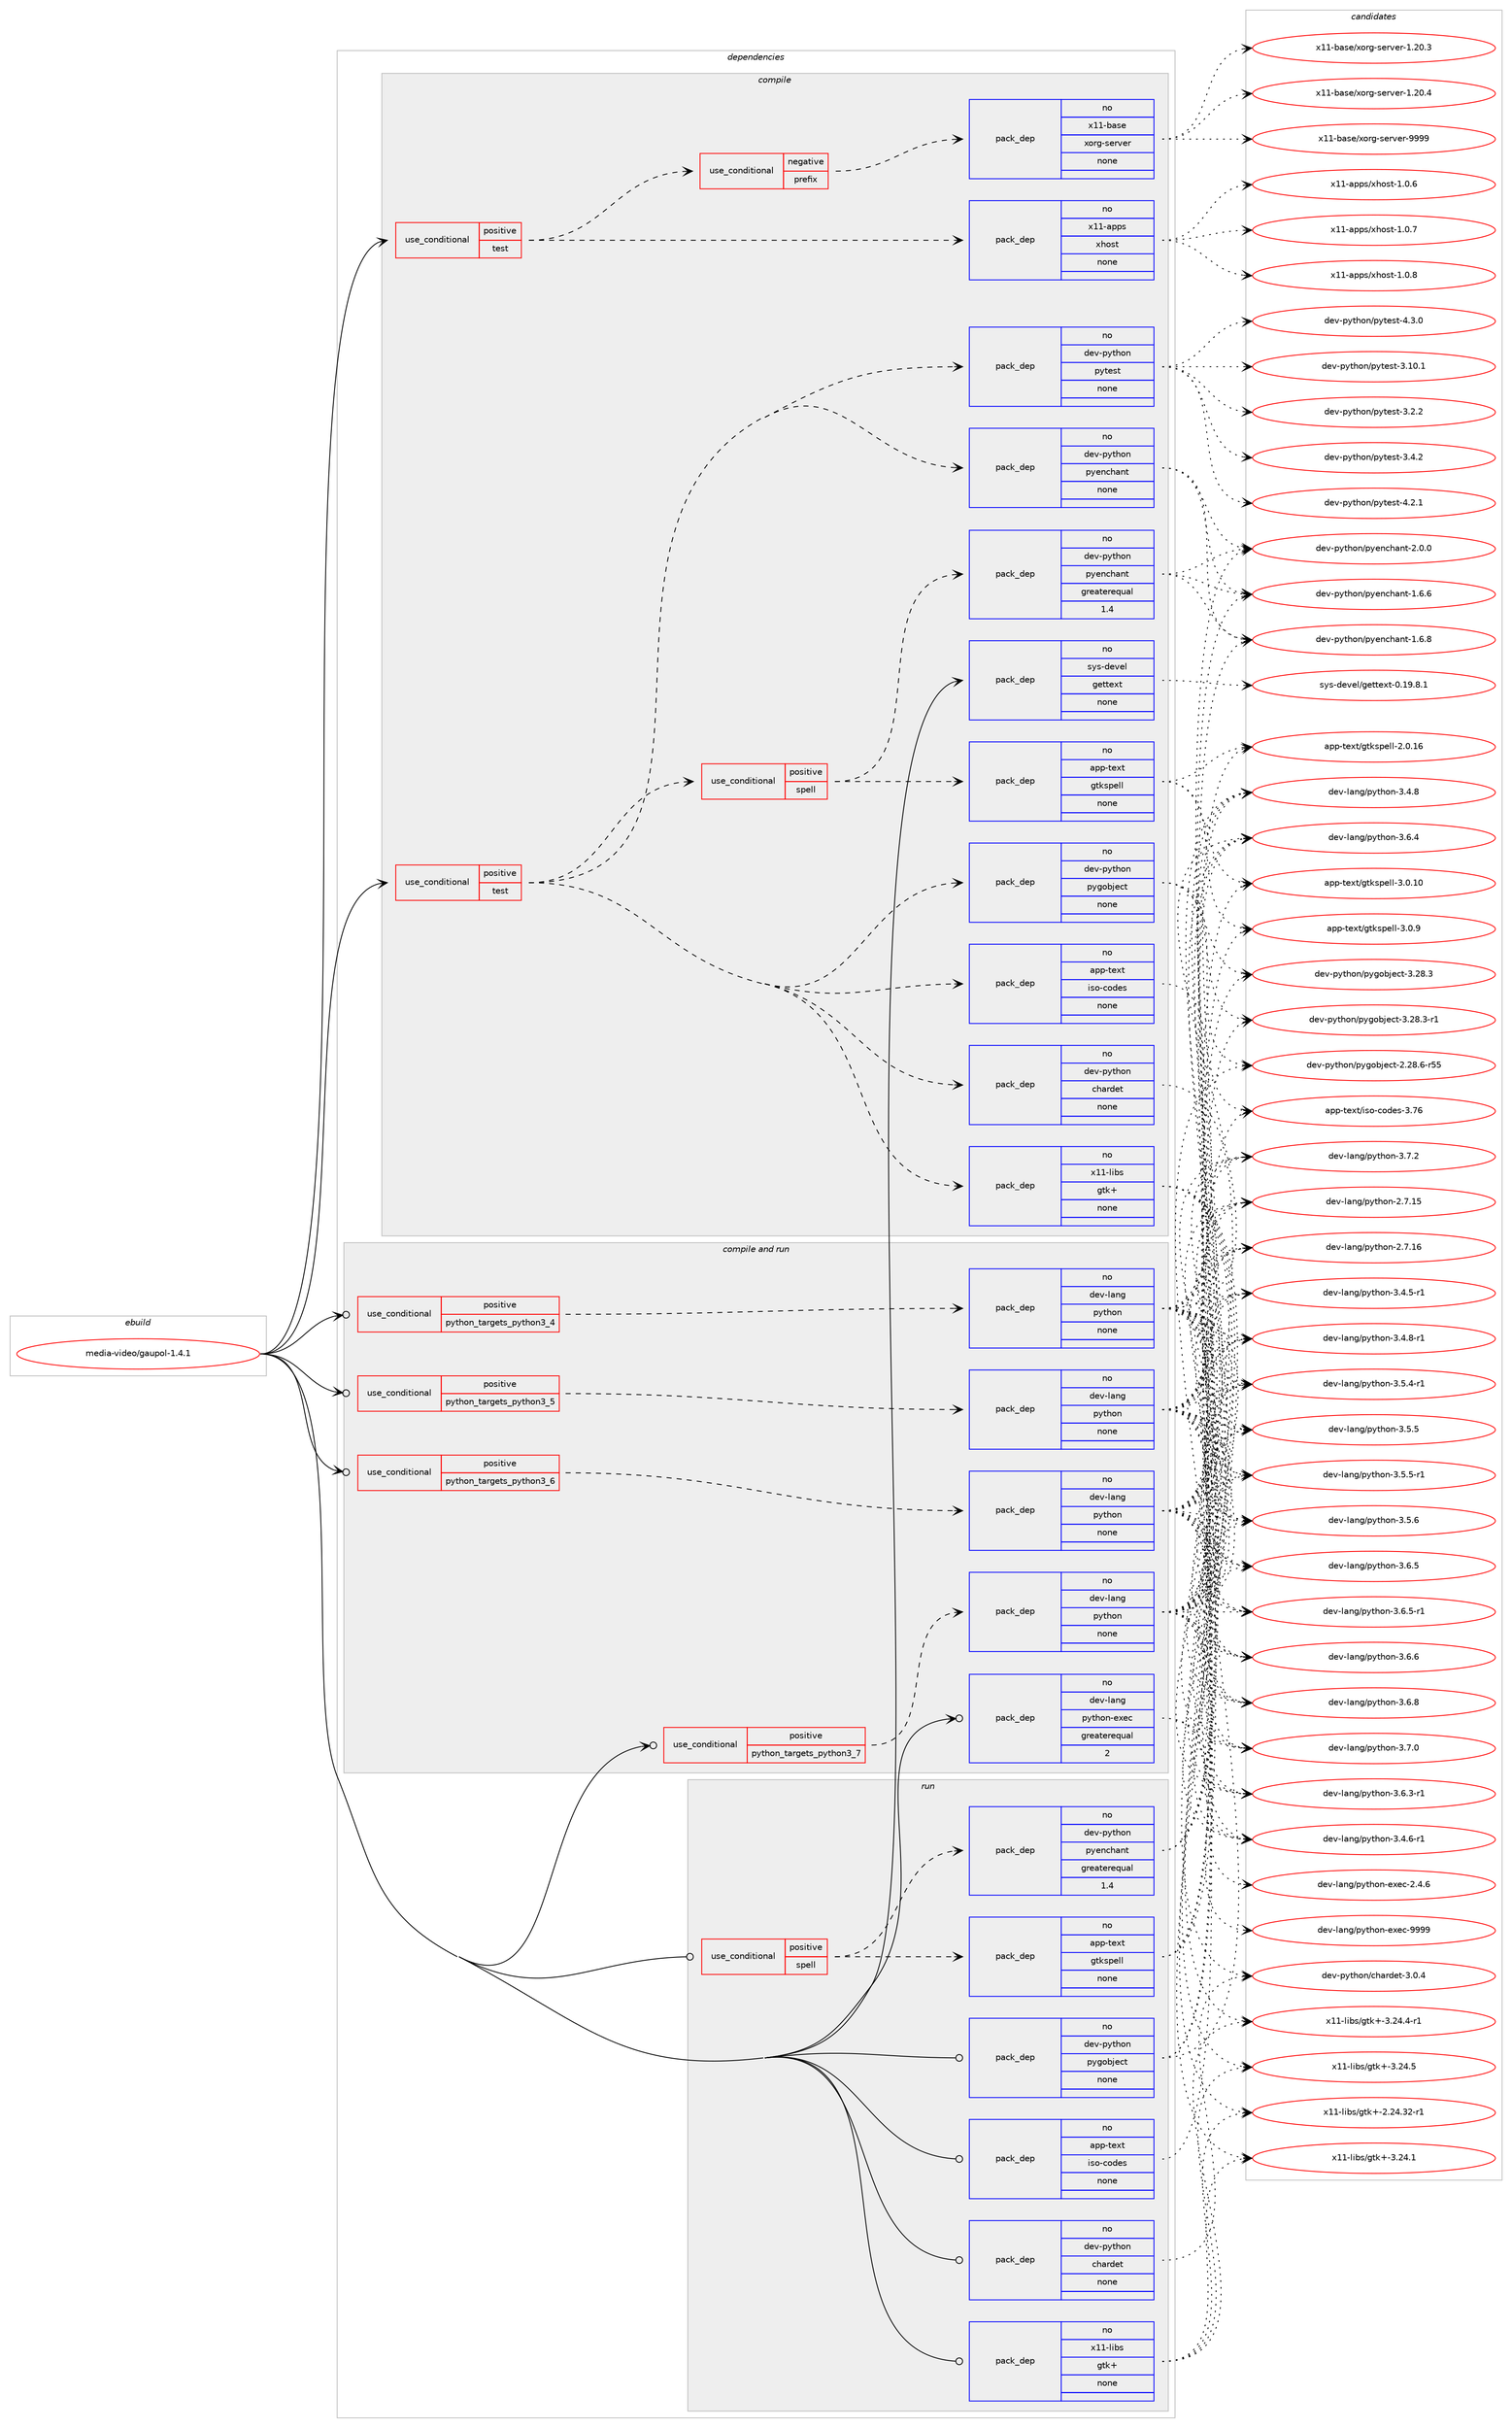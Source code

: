 digraph prolog {

# *************
# Graph options
# *************

newrank=true;
concentrate=true;
compound=true;
graph [rankdir=LR,fontname=Helvetica,fontsize=10,ranksep=1.5];#, ranksep=2.5, nodesep=0.2];
edge  [arrowhead=vee];
node  [fontname=Helvetica,fontsize=10];

# **********
# The ebuild
# **********

subgraph cluster_leftcol {
color=gray;
rank=same;
label=<<i>ebuild</i>>;
id [label="media-video/gaupol-1.4.1", color=red, width=4, href="../media-video/gaupol-1.4.1.svg"];
}

# ****************
# The dependencies
# ****************

subgraph cluster_midcol {
color=gray;
label=<<i>dependencies</i>>;
subgraph cluster_compile {
fillcolor="#eeeeee";
style=filled;
label=<<i>compile</i>>;
subgraph cond440114 {
dependency1637039 [label=<<TABLE BORDER="0" CELLBORDER="1" CELLSPACING="0" CELLPADDING="4"><TR><TD ROWSPAN="3" CELLPADDING="10">use_conditional</TD></TR><TR><TD>positive</TD></TR><TR><TD>test</TD></TR></TABLE>>, shape=none, color=red];
subgraph cond440115 {
dependency1637040 [label=<<TABLE BORDER="0" CELLBORDER="1" CELLSPACING="0" CELLPADDING="4"><TR><TD ROWSPAN="3" CELLPADDING="10">use_conditional</TD></TR><TR><TD>negative</TD></TR><TR><TD>prefix</TD></TR></TABLE>>, shape=none, color=red];
subgraph pack1170500 {
dependency1637041 [label=<<TABLE BORDER="0" CELLBORDER="1" CELLSPACING="0" CELLPADDING="4" WIDTH="220"><TR><TD ROWSPAN="6" CELLPADDING="30">pack_dep</TD></TR><TR><TD WIDTH="110">no</TD></TR><TR><TD>x11-base</TD></TR><TR><TD>xorg-server</TD></TR><TR><TD>none</TD></TR><TR><TD></TD></TR></TABLE>>, shape=none, color=blue];
}
dependency1637040:e -> dependency1637041:w [weight=20,style="dashed",arrowhead="vee"];
}
dependency1637039:e -> dependency1637040:w [weight=20,style="dashed",arrowhead="vee"];
subgraph pack1170501 {
dependency1637042 [label=<<TABLE BORDER="0" CELLBORDER="1" CELLSPACING="0" CELLPADDING="4" WIDTH="220"><TR><TD ROWSPAN="6" CELLPADDING="30">pack_dep</TD></TR><TR><TD WIDTH="110">no</TD></TR><TR><TD>x11-apps</TD></TR><TR><TD>xhost</TD></TR><TR><TD>none</TD></TR><TR><TD></TD></TR></TABLE>>, shape=none, color=blue];
}
dependency1637039:e -> dependency1637042:w [weight=20,style="dashed",arrowhead="vee"];
}
id:e -> dependency1637039:w [weight=20,style="solid",arrowhead="vee"];
subgraph cond440116 {
dependency1637043 [label=<<TABLE BORDER="0" CELLBORDER="1" CELLSPACING="0" CELLPADDING="4"><TR><TD ROWSPAN="3" CELLPADDING="10">use_conditional</TD></TR><TR><TD>positive</TD></TR><TR><TD>test</TD></TR></TABLE>>, shape=none, color=red];
subgraph pack1170502 {
dependency1637044 [label=<<TABLE BORDER="0" CELLBORDER="1" CELLSPACING="0" CELLPADDING="4" WIDTH="220"><TR><TD ROWSPAN="6" CELLPADDING="30">pack_dep</TD></TR><TR><TD WIDTH="110">no</TD></TR><TR><TD>app-text</TD></TR><TR><TD>iso-codes</TD></TR><TR><TD>none</TD></TR><TR><TD></TD></TR></TABLE>>, shape=none, color=blue];
}
dependency1637043:e -> dependency1637044:w [weight=20,style="dashed",arrowhead="vee"];
subgraph pack1170503 {
dependency1637045 [label=<<TABLE BORDER="0" CELLBORDER="1" CELLSPACING="0" CELLPADDING="4" WIDTH="220"><TR><TD ROWSPAN="6" CELLPADDING="30">pack_dep</TD></TR><TR><TD WIDTH="110">no</TD></TR><TR><TD>dev-python</TD></TR><TR><TD>chardet</TD></TR><TR><TD>none</TD></TR><TR><TD></TD></TR></TABLE>>, shape=none, color=blue];
}
dependency1637043:e -> dependency1637045:w [weight=20,style="dashed",arrowhead="vee"];
subgraph pack1170504 {
dependency1637046 [label=<<TABLE BORDER="0" CELLBORDER="1" CELLSPACING="0" CELLPADDING="4" WIDTH="220"><TR><TD ROWSPAN="6" CELLPADDING="30">pack_dep</TD></TR><TR><TD WIDTH="110">no</TD></TR><TR><TD>dev-python</TD></TR><TR><TD>pygobject</TD></TR><TR><TD>none</TD></TR><TR><TD></TD></TR></TABLE>>, shape=none, color=blue];
}
dependency1637043:e -> dependency1637046:w [weight=20,style="dashed",arrowhead="vee"];
subgraph pack1170505 {
dependency1637047 [label=<<TABLE BORDER="0" CELLBORDER="1" CELLSPACING="0" CELLPADDING="4" WIDTH="220"><TR><TD ROWSPAN="6" CELLPADDING="30">pack_dep</TD></TR><TR><TD WIDTH="110">no</TD></TR><TR><TD>x11-libs</TD></TR><TR><TD>gtk+</TD></TR><TR><TD>none</TD></TR><TR><TD></TD></TR></TABLE>>, shape=none, color=blue];
}
dependency1637043:e -> dependency1637047:w [weight=20,style="dashed",arrowhead="vee"];
subgraph cond440117 {
dependency1637048 [label=<<TABLE BORDER="0" CELLBORDER="1" CELLSPACING="0" CELLPADDING="4"><TR><TD ROWSPAN="3" CELLPADDING="10">use_conditional</TD></TR><TR><TD>positive</TD></TR><TR><TD>spell</TD></TR></TABLE>>, shape=none, color=red];
subgraph pack1170506 {
dependency1637049 [label=<<TABLE BORDER="0" CELLBORDER="1" CELLSPACING="0" CELLPADDING="4" WIDTH="220"><TR><TD ROWSPAN="6" CELLPADDING="30">pack_dep</TD></TR><TR><TD WIDTH="110">no</TD></TR><TR><TD>app-text</TD></TR><TR><TD>gtkspell</TD></TR><TR><TD>none</TD></TR><TR><TD></TD></TR></TABLE>>, shape=none, color=blue];
}
dependency1637048:e -> dependency1637049:w [weight=20,style="dashed",arrowhead="vee"];
subgraph pack1170507 {
dependency1637050 [label=<<TABLE BORDER="0" CELLBORDER="1" CELLSPACING="0" CELLPADDING="4" WIDTH="220"><TR><TD ROWSPAN="6" CELLPADDING="30">pack_dep</TD></TR><TR><TD WIDTH="110">no</TD></TR><TR><TD>dev-python</TD></TR><TR><TD>pyenchant</TD></TR><TR><TD>greaterequal</TD></TR><TR><TD>1.4</TD></TR></TABLE>>, shape=none, color=blue];
}
dependency1637048:e -> dependency1637050:w [weight=20,style="dashed",arrowhead="vee"];
}
dependency1637043:e -> dependency1637048:w [weight=20,style="dashed",arrowhead="vee"];
subgraph pack1170508 {
dependency1637051 [label=<<TABLE BORDER="0" CELLBORDER="1" CELLSPACING="0" CELLPADDING="4" WIDTH="220"><TR><TD ROWSPAN="6" CELLPADDING="30">pack_dep</TD></TR><TR><TD WIDTH="110">no</TD></TR><TR><TD>dev-python</TD></TR><TR><TD>pyenchant</TD></TR><TR><TD>none</TD></TR><TR><TD></TD></TR></TABLE>>, shape=none, color=blue];
}
dependency1637043:e -> dependency1637051:w [weight=20,style="dashed",arrowhead="vee"];
subgraph pack1170509 {
dependency1637052 [label=<<TABLE BORDER="0" CELLBORDER="1" CELLSPACING="0" CELLPADDING="4" WIDTH="220"><TR><TD ROWSPAN="6" CELLPADDING="30">pack_dep</TD></TR><TR><TD WIDTH="110">no</TD></TR><TR><TD>dev-python</TD></TR><TR><TD>pytest</TD></TR><TR><TD>none</TD></TR><TR><TD></TD></TR></TABLE>>, shape=none, color=blue];
}
dependency1637043:e -> dependency1637052:w [weight=20,style="dashed",arrowhead="vee"];
}
id:e -> dependency1637043:w [weight=20,style="solid",arrowhead="vee"];
subgraph pack1170510 {
dependency1637053 [label=<<TABLE BORDER="0" CELLBORDER="1" CELLSPACING="0" CELLPADDING="4" WIDTH="220"><TR><TD ROWSPAN="6" CELLPADDING="30">pack_dep</TD></TR><TR><TD WIDTH="110">no</TD></TR><TR><TD>sys-devel</TD></TR><TR><TD>gettext</TD></TR><TR><TD>none</TD></TR><TR><TD></TD></TR></TABLE>>, shape=none, color=blue];
}
id:e -> dependency1637053:w [weight=20,style="solid",arrowhead="vee"];
}
subgraph cluster_compileandrun {
fillcolor="#eeeeee";
style=filled;
label=<<i>compile and run</i>>;
subgraph cond440118 {
dependency1637054 [label=<<TABLE BORDER="0" CELLBORDER="1" CELLSPACING="0" CELLPADDING="4"><TR><TD ROWSPAN="3" CELLPADDING="10">use_conditional</TD></TR><TR><TD>positive</TD></TR><TR><TD>python_targets_python3_4</TD></TR></TABLE>>, shape=none, color=red];
subgraph pack1170511 {
dependency1637055 [label=<<TABLE BORDER="0" CELLBORDER="1" CELLSPACING="0" CELLPADDING="4" WIDTH="220"><TR><TD ROWSPAN="6" CELLPADDING="30">pack_dep</TD></TR><TR><TD WIDTH="110">no</TD></TR><TR><TD>dev-lang</TD></TR><TR><TD>python</TD></TR><TR><TD>none</TD></TR><TR><TD></TD></TR></TABLE>>, shape=none, color=blue];
}
dependency1637054:e -> dependency1637055:w [weight=20,style="dashed",arrowhead="vee"];
}
id:e -> dependency1637054:w [weight=20,style="solid",arrowhead="odotvee"];
subgraph cond440119 {
dependency1637056 [label=<<TABLE BORDER="0" CELLBORDER="1" CELLSPACING="0" CELLPADDING="4"><TR><TD ROWSPAN="3" CELLPADDING="10">use_conditional</TD></TR><TR><TD>positive</TD></TR><TR><TD>python_targets_python3_5</TD></TR></TABLE>>, shape=none, color=red];
subgraph pack1170512 {
dependency1637057 [label=<<TABLE BORDER="0" CELLBORDER="1" CELLSPACING="0" CELLPADDING="4" WIDTH="220"><TR><TD ROWSPAN="6" CELLPADDING="30">pack_dep</TD></TR><TR><TD WIDTH="110">no</TD></TR><TR><TD>dev-lang</TD></TR><TR><TD>python</TD></TR><TR><TD>none</TD></TR><TR><TD></TD></TR></TABLE>>, shape=none, color=blue];
}
dependency1637056:e -> dependency1637057:w [weight=20,style="dashed",arrowhead="vee"];
}
id:e -> dependency1637056:w [weight=20,style="solid",arrowhead="odotvee"];
subgraph cond440120 {
dependency1637058 [label=<<TABLE BORDER="0" CELLBORDER="1" CELLSPACING="0" CELLPADDING="4"><TR><TD ROWSPAN="3" CELLPADDING="10">use_conditional</TD></TR><TR><TD>positive</TD></TR><TR><TD>python_targets_python3_6</TD></TR></TABLE>>, shape=none, color=red];
subgraph pack1170513 {
dependency1637059 [label=<<TABLE BORDER="0" CELLBORDER="1" CELLSPACING="0" CELLPADDING="4" WIDTH="220"><TR><TD ROWSPAN="6" CELLPADDING="30">pack_dep</TD></TR><TR><TD WIDTH="110">no</TD></TR><TR><TD>dev-lang</TD></TR><TR><TD>python</TD></TR><TR><TD>none</TD></TR><TR><TD></TD></TR></TABLE>>, shape=none, color=blue];
}
dependency1637058:e -> dependency1637059:w [weight=20,style="dashed",arrowhead="vee"];
}
id:e -> dependency1637058:w [weight=20,style="solid",arrowhead="odotvee"];
subgraph cond440121 {
dependency1637060 [label=<<TABLE BORDER="0" CELLBORDER="1" CELLSPACING="0" CELLPADDING="4"><TR><TD ROWSPAN="3" CELLPADDING="10">use_conditional</TD></TR><TR><TD>positive</TD></TR><TR><TD>python_targets_python3_7</TD></TR></TABLE>>, shape=none, color=red];
subgraph pack1170514 {
dependency1637061 [label=<<TABLE BORDER="0" CELLBORDER="1" CELLSPACING="0" CELLPADDING="4" WIDTH="220"><TR><TD ROWSPAN="6" CELLPADDING="30">pack_dep</TD></TR><TR><TD WIDTH="110">no</TD></TR><TR><TD>dev-lang</TD></TR><TR><TD>python</TD></TR><TR><TD>none</TD></TR><TR><TD></TD></TR></TABLE>>, shape=none, color=blue];
}
dependency1637060:e -> dependency1637061:w [weight=20,style="dashed",arrowhead="vee"];
}
id:e -> dependency1637060:w [weight=20,style="solid",arrowhead="odotvee"];
subgraph pack1170515 {
dependency1637062 [label=<<TABLE BORDER="0" CELLBORDER="1" CELLSPACING="0" CELLPADDING="4" WIDTH="220"><TR><TD ROWSPAN="6" CELLPADDING="30">pack_dep</TD></TR><TR><TD WIDTH="110">no</TD></TR><TR><TD>dev-lang</TD></TR><TR><TD>python-exec</TD></TR><TR><TD>greaterequal</TD></TR><TR><TD>2</TD></TR></TABLE>>, shape=none, color=blue];
}
id:e -> dependency1637062:w [weight=20,style="solid",arrowhead="odotvee"];
}
subgraph cluster_run {
fillcolor="#eeeeee";
style=filled;
label=<<i>run</i>>;
subgraph cond440122 {
dependency1637063 [label=<<TABLE BORDER="0" CELLBORDER="1" CELLSPACING="0" CELLPADDING="4"><TR><TD ROWSPAN="3" CELLPADDING="10">use_conditional</TD></TR><TR><TD>positive</TD></TR><TR><TD>spell</TD></TR></TABLE>>, shape=none, color=red];
subgraph pack1170516 {
dependency1637064 [label=<<TABLE BORDER="0" CELLBORDER="1" CELLSPACING="0" CELLPADDING="4" WIDTH="220"><TR><TD ROWSPAN="6" CELLPADDING="30">pack_dep</TD></TR><TR><TD WIDTH="110">no</TD></TR><TR><TD>app-text</TD></TR><TR><TD>gtkspell</TD></TR><TR><TD>none</TD></TR><TR><TD></TD></TR></TABLE>>, shape=none, color=blue];
}
dependency1637063:e -> dependency1637064:w [weight=20,style="dashed",arrowhead="vee"];
subgraph pack1170517 {
dependency1637065 [label=<<TABLE BORDER="0" CELLBORDER="1" CELLSPACING="0" CELLPADDING="4" WIDTH="220"><TR><TD ROWSPAN="6" CELLPADDING="30">pack_dep</TD></TR><TR><TD WIDTH="110">no</TD></TR><TR><TD>dev-python</TD></TR><TR><TD>pyenchant</TD></TR><TR><TD>greaterequal</TD></TR><TR><TD>1.4</TD></TR></TABLE>>, shape=none, color=blue];
}
dependency1637063:e -> dependency1637065:w [weight=20,style="dashed",arrowhead="vee"];
}
id:e -> dependency1637063:w [weight=20,style="solid",arrowhead="odot"];
subgraph pack1170518 {
dependency1637066 [label=<<TABLE BORDER="0" CELLBORDER="1" CELLSPACING="0" CELLPADDING="4" WIDTH="220"><TR><TD ROWSPAN="6" CELLPADDING="30">pack_dep</TD></TR><TR><TD WIDTH="110">no</TD></TR><TR><TD>app-text</TD></TR><TR><TD>iso-codes</TD></TR><TR><TD>none</TD></TR><TR><TD></TD></TR></TABLE>>, shape=none, color=blue];
}
id:e -> dependency1637066:w [weight=20,style="solid",arrowhead="odot"];
subgraph pack1170519 {
dependency1637067 [label=<<TABLE BORDER="0" CELLBORDER="1" CELLSPACING="0" CELLPADDING="4" WIDTH="220"><TR><TD ROWSPAN="6" CELLPADDING="30">pack_dep</TD></TR><TR><TD WIDTH="110">no</TD></TR><TR><TD>dev-python</TD></TR><TR><TD>chardet</TD></TR><TR><TD>none</TD></TR><TR><TD></TD></TR></TABLE>>, shape=none, color=blue];
}
id:e -> dependency1637067:w [weight=20,style="solid",arrowhead="odot"];
subgraph pack1170520 {
dependency1637068 [label=<<TABLE BORDER="0" CELLBORDER="1" CELLSPACING="0" CELLPADDING="4" WIDTH="220"><TR><TD ROWSPAN="6" CELLPADDING="30">pack_dep</TD></TR><TR><TD WIDTH="110">no</TD></TR><TR><TD>dev-python</TD></TR><TR><TD>pygobject</TD></TR><TR><TD>none</TD></TR><TR><TD></TD></TR></TABLE>>, shape=none, color=blue];
}
id:e -> dependency1637068:w [weight=20,style="solid",arrowhead="odot"];
subgraph pack1170521 {
dependency1637069 [label=<<TABLE BORDER="0" CELLBORDER="1" CELLSPACING="0" CELLPADDING="4" WIDTH="220"><TR><TD ROWSPAN="6" CELLPADDING="30">pack_dep</TD></TR><TR><TD WIDTH="110">no</TD></TR><TR><TD>x11-libs</TD></TR><TR><TD>gtk+</TD></TR><TR><TD>none</TD></TR><TR><TD></TD></TR></TABLE>>, shape=none, color=blue];
}
id:e -> dependency1637069:w [weight=20,style="solid",arrowhead="odot"];
}
}

# **************
# The candidates
# **************

subgraph cluster_choices {
rank=same;
color=gray;
label=<<i>candidates</i>>;

subgraph choice1170500 {
color=black;
nodesep=1;
choice1204949459897115101471201111141034511510111411810111445494650484651 [label="x11-base/xorg-server-1.20.3", color=red, width=4,href="../x11-base/xorg-server-1.20.3.svg"];
choice1204949459897115101471201111141034511510111411810111445494650484652 [label="x11-base/xorg-server-1.20.4", color=red, width=4,href="../x11-base/xorg-server-1.20.4.svg"];
choice120494945989711510147120111114103451151011141181011144557575757 [label="x11-base/xorg-server-9999", color=red, width=4,href="../x11-base/xorg-server-9999.svg"];
dependency1637041:e -> choice1204949459897115101471201111141034511510111411810111445494650484651:w [style=dotted,weight="100"];
dependency1637041:e -> choice1204949459897115101471201111141034511510111411810111445494650484652:w [style=dotted,weight="100"];
dependency1637041:e -> choice120494945989711510147120111114103451151011141181011144557575757:w [style=dotted,weight="100"];
}
subgraph choice1170501 {
color=black;
nodesep=1;
choice1204949459711211211547120104111115116454946484654 [label="x11-apps/xhost-1.0.6", color=red, width=4,href="../x11-apps/xhost-1.0.6.svg"];
choice1204949459711211211547120104111115116454946484655 [label="x11-apps/xhost-1.0.7", color=red, width=4,href="../x11-apps/xhost-1.0.7.svg"];
choice1204949459711211211547120104111115116454946484656 [label="x11-apps/xhost-1.0.8", color=red, width=4,href="../x11-apps/xhost-1.0.8.svg"];
dependency1637042:e -> choice1204949459711211211547120104111115116454946484654:w [style=dotted,weight="100"];
dependency1637042:e -> choice1204949459711211211547120104111115116454946484655:w [style=dotted,weight="100"];
dependency1637042:e -> choice1204949459711211211547120104111115116454946484656:w [style=dotted,weight="100"];
}
subgraph choice1170502 {
color=black;
nodesep=1;
choice97112112451161011201164710511511145991111001011154551465554 [label="app-text/iso-codes-3.76", color=red, width=4,href="../app-text/iso-codes-3.76.svg"];
dependency1637044:e -> choice97112112451161011201164710511511145991111001011154551465554:w [style=dotted,weight="100"];
}
subgraph choice1170503 {
color=black;
nodesep=1;
choice10010111845112121116104111110479910497114100101116455146484652 [label="dev-python/chardet-3.0.4", color=red, width=4,href="../dev-python/chardet-3.0.4.svg"];
dependency1637045:e -> choice10010111845112121116104111110479910497114100101116455146484652:w [style=dotted,weight="100"];
}
subgraph choice1170504 {
color=black;
nodesep=1;
choice1001011184511212111610411111047112121103111981061019911645504650564654451145353 [label="dev-python/pygobject-2.28.6-r55", color=red, width=4,href="../dev-python/pygobject-2.28.6-r55.svg"];
choice1001011184511212111610411111047112121103111981061019911645514650564651 [label="dev-python/pygobject-3.28.3", color=red, width=4,href="../dev-python/pygobject-3.28.3.svg"];
choice10010111845112121116104111110471121211031119810610199116455146505646514511449 [label="dev-python/pygobject-3.28.3-r1", color=red, width=4,href="../dev-python/pygobject-3.28.3-r1.svg"];
dependency1637046:e -> choice1001011184511212111610411111047112121103111981061019911645504650564654451145353:w [style=dotted,weight="100"];
dependency1637046:e -> choice1001011184511212111610411111047112121103111981061019911645514650564651:w [style=dotted,weight="100"];
dependency1637046:e -> choice10010111845112121116104111110471121211031119810610199116455146505646514511449:w [style=dotted,weight="100"];
}
subgraph choice1170505 {
color=black;
nodesep=1;
choice12049494510810598115471031161074345504650524651504511449 [label="x11-libs/gtk+-2.24.32-r1", color=red, width=4,href="../x11-libs/gtk+-2.24.32-r1.svg"];
choice12049494510810598115471031161074345514650524649 [label="x11-libs/gtk+-3.24.1", color=red, width=4,href="../x11-libs/gtk+-3.24.1.svg"];
choice120494945108105981154710311610743455146505246524511449 [label="x11-libs/gtk+-3.24.4-r1", color=red, width=4,href="../x11-libs/gtk+-3.24.4-r1.svg"];
choice12049494510810598115471031161074345514650524653 [label="x11-libs/gtk+-3.24.5", color=red, width=4,href="../x11-libs/gtk+-3.24.5.svg"];
dependency1637047:e -> choice12049494510810598115471031161074345504650524651504511449:w [style=dotted,weight="100"];
dependency1637047:e -> choice12049494510810598115471031161074345514650524649:w [style=dotted,weight="100"];
dependency1637047:e -> choice120494945108105981154710311610743455146505246524511449:w [style=dotted,weight="100"];
dependency1637047:e -> choice12049494510810598115471031161074345514650524653:w [style=dotted,weight="100"];
}
subgraph choice1170506 {
color=black;
nodesep=1;
choice97112112451161011201164710311610711511210110810845504648464954 [label="app-text/gtkspell-2.0.16", color=red, width=4,href="../app-text/gtkspell-2.0.16.svg"];
choice97112112451161011201164710311610711511210110810845514648464948 [label="app-text/gtkspell-3.0.10", color=red, width=4,href="../app-text/gtkspell-3.0.10.svg"];
choice971121124511610112011647103116107115112101108108455146484657 [label="app-text/gtkspell-3.0.9", color=red, width=4,href="../app-text/gtkspell-3.0.9.svg"];
dependency1637049:e -> choice97112112451161011201164710311610711511210110810845504648464954:w [style=dotted,weight="100"];
dependency1637049:e -> choice97112112451161011201164710311610711511210110810845514648464948:w [style=dotted,weight="100"];
dependency1637049:e -> choice971121124511610112011647103116107115112101108108455146484657:w [style=dotted,weight="100"];
}
subgraph choice1170507 {
color=black;
nodesep=1;
choice10010111845112121116104111110471121211011109910497110116454946544654 [label="dev-python/pyenchant-1.6.6", color=red, width=4,href="../dev-python/pyenchant-1.6.6.svg"];
choice10010111845112121116104111110471121211011109910497110116454946544656 [label="dev-python/pyenchant-1.6.8", color=red, width=4,href="../dev-python/pyenchant-1.6.8.svg"];
choice10010111845112121116104111110471121211011109910497110116455046484648 [label="dev-python/pyenchant-2.0.0", color=red, width=4,href="../dev-python/pyenchant-2.0.0.svg"];
dependency1637050:e -> choice10010111845112121116104111110471121211011109910497110116454946544654:w [style=dotted,weight="100"];
dependency1637050:e -> choice10010111845112121116104111110471121211011109910497110116454946544656:w [style=dotted,weight="100"];
dependency1637050:e -> choice10010111845112121116104111110471121211011109910497110116455046484648:w [style=dotted,weight="100"];
}
subgraph choice1170508 {
color=black;
nodesep=1;
choice10010111845112121116104111110471121211011109910497110116454946544654 [label="dev-python/pyenchant-1.6.6", color=red, width=4,href="../dev-python/pyenchant-1.6.6.svg"];
choice10010111845112121116104111110471121211011109910497110116454946544656 [label="dev-python/pyenchant-1.6.8", color=red, width=4,href="../dev-python/pyenchant-1.6.8.svg"];
choice10010111845112121116104111110471121211011109910497110116455046484648 [label="dev-python/pyenchant-2.0.0", color=red, width=4,href="../dev-python/pyenchant-2.0.0.svg"];
dependency1637051:e -> choice10010111845112121116104111110471121211011109910497110116454946544654:w [style=dotted,weight="100"];
dependency1637051:e -> choice10010111845112121116104111110471121211011109910497110116454946544656:w [style=dotted,weight="100"];
dependency1637051:e -> choice10010111845112121116104111110471121211011109910497110116455046484648:w [style=dotted,weight="100"];
}
subgraph choice1170509 {
color=black;
nodesep=1;
choice100101118451121211161041111104711212111610111511645514649484649 [label="dev-python/pytest-3.10.1", color=red, width=4,href="../dev-python/pytest-3.10.1.svg"];
choice1001011184511212111610411111047112121116101115116455146504650 [label="dev-python/pytest-3.2.2", color=red, width=4,href="../dev-python/pytest-3.2.2.svg"];
choice1001011184511212111610411111047112121116101115116455146524650 [label="dev-python/pytest-3.4.2", color=red, width=4,href="../dev-python/pytest-3.4.2.svg"];
choice1001011184511212111610411111047112121116101115116455246504649 [label="dev-python/pytest-4.2.1", color=red, width=4,href="../dev-python/pytest-4.2.1.svg"];
choice1001011184511212111610411111047112121116101115116455246514648 [label="dev-python/pytest-4.3.0", color=red, width=4,href="../dev-python/pytest-4.3.0.svg"];
dependency1637052:e -> choice100101118451121211161041111104711212111610111511645514649484649:w [style=dotted,weight="100"];
dependency1637052:e -> choice1001011184511212111610411111047112121116101115116455146504650:w [style=dotted,weight="100"];
dependency1637052:e -> choice1001011184511212111610411111047112121116101115116455146524650:w [style=dotted,weight="100"];
dependency1637052:e -> choice1001011184511212111610411111047112121116101115116455246504649:w [style=dotted,weight="100"];
dependency1637052:e -> choice1001011184511212111610411111047112121116101115116455246514648:w [style=dotted,weight="100"];
}
subgraph choice1170510 {
color=black;
nodesep=1;
choice1151211154510010111810110847103101116116101120116454846495746564649 [label="sys-devel/gettext-0.19.8.1", color=red, width=4,href="../sys-devel/gettext-0.19.8.1.svg"];
dependency1637053:e -> choice1151211154510010111810110847103101116116101120116454846495746564649:w [style=dotted,weight="100"];
}
subgraph choice1170511 {
color=black;
nodesep=1;
choice10010111845108971101034711212111610411111045504655464953 [label="dev-lang/python-2.7.15", color=red, width=4,href="../dev-lang/python-2.7.15.svg"];
choice10010111845108971101034711212111610411111045504655464954 [label="dev-lang/python-2.7.16", color=red, width=4,href="../dev-lang/python-2.7.16.svg"];
choice1001011184510897110103471121211161041111104551465246534511449 [label="dev-lang/python-3.4.5-r1", color=red, width=4,href="../dev-lang/python-3.4.5-r1.svg"];
choice1001011184510897110103471121211161041111104551465246544511449 [label="dev-lang/python-3.4.6-r1", color=red, width=4,href="../dev-lang/python-3.4.6-r1.svg"];
choice100101118451089711010347112121116104111110455146524656 [label="dev-lang/python-3.4.8", color=red, width=4,href="../dev-lang/python-3.4.8.svg"];
choice1001011184510897110103471121211161041111104551465246564511449 [label="dev-lang/python-3.4.8-r1", color=red, width=4,href="../dev-lang/python-3.4.8-r1.svg"];
choice1001011184510897110103471121211161041111104551465346524511449 [label="dev-lang/python-3.5.4-r1", color=red, width=4,href="../dev-lang/python-3.5.4-r1.svg"];
choice100101118451089711010347112121116104111110455146534653 [label="dev-lang/python-3.5.5", color=red, width=4,href="../dev-lang/python-3.5.5.svg"];
choice1001011184510897110103471121211161041111104551465346534511449 [label="dev-lang/python-3.5.5-r1", color=red, width=4,href="../dev-lang/python-3.5.5-r1.svg"];
choice100101118451089711010347112121116104111110455146534654 [label="dev-lang/python-3.5.6", color=red, width=4,href="../dev-lang/python-3.5.6.svg"];
choice1001011184510897110103471121211161041111104551465446514511449 [label="dev-lang/python-3.6.3-r1", color=red, width=4,href="../dev-lang/python-3.6.3-r1.svg"];
choice100101118451089711010347112121116104111110455146544652 [label="dev-lang/python-3.6.4", color=red, width=4,href="../dev-lang/python-3.6.4.svg"];
choice100101118451089711010347112121116104111110455146544653 [label="dev-lang/python-3.6.5", color=red, width=4,href="../dev-lang/python-3.6.5.svg"];
choice1001011184510897110103471121211161041111104551465446534511449 [label="dev-lang/python-3.6.5-r1", color=red, width=4,href="../dev-lang/python-3.6.5-r1.svg"];
choice100101118451089711010347112121116104111110455146544654 [label="dev-lang/python-3.6.6", color=red, width=4,href="../dev-lang/python-3.6.6.svg"];
choice100101118451089711010347112121116104111110455146544656 [label="dev-lang/python-3.6.8", color=red, width=4,href="../dev-lang/python-3.6.8.svg"];
choice100101118451089711010347112121116104111110455146554648 [label="dev-lang/python-3.7.0", color=red, width=4,href="../dev-lang/python-3.7.0.svg"];
choice100101118451089711010347112121116104111110455146554650 [label="dev-lang/python-3.7.2", color=red, width=4,href="../dev-lang/python-3.7.2.svg"];
dependency1637055:e -> choice10010111845108971101034711212111610411111045504655464953:w [style=dotted,weight="100"];
dependency1637055:e -> choice10010111845108971101034711212111610411111045504655464954:w [style=dotted,weight="100"];
dependency1637055:e -> choice1001011184510897110103471121211161041111104551465246534511449:w [style=dotted,weight="100"];
dependency1637055:e -> choice1001011184510897110103471121211161041111104551465246544511449:w [style=dotted,weight="100"];
dependency1637055:e -> choice100101118451089711010347112121116104111110455146524656:w [style=dotted,weight="100"];
dependency1637055:e -> choice1001011184510897110103471121211161041111104551465246564511449:w [style=dotted,weight="100"];
dependency1637055:e -> choice1001011184510897110103471121211161041111104551465346524511449:w [style=dotted,weight="100"];
dependency1637055:e -> choice100101118451089711010347112121116104111110455146534653:w [style=dotted,weight="100"];
dependency1637055:e -> choice1001011184510897110103471121211161041111104551465346534511449:w [style=dotted,weight="100"];
dependency1637055:e -> choice100101118451089711010347112121116104111110455146534654:w [style=dotted,weight="100"];
dependency1637055:e -> choice1001011184510897110103471121211161041111104551465446514511449:w [style=dotted,weight="100"];
dependency1637055:e -> choice100101118451089711010347112121116104111110455146544652:w [style=dotted,weight="100"];
dependency1637055:e -> choice100101118451089711010347112121116104111110455146544653:w [style=dotted,weight="100"];
dependency1637055:e -> choice1001011184510897110103471121211161041111104551465446534511449:w [style=dotted,weight="100"];
dependency1637055:e -> choice100101118451089711010347112121116104111110455146544654:w [style=dotted,weight="100"];
dependency1637055:e -> choice100101118451089711010347112121116104111110455146544656:w [style=dotted,weight="100"];
dependency1637055:e -> choice100101118451089711010347112121116104111110455146554648:w [style=dotted,weight="100"];
dependency1637055:e -> choice100101118451089711010347112121116104111110455146554650:w [style=dotted,weight="100"];
}
subgraph choice1170512 {
color=black;
nodesep=1;
choice10010111845108971101034711212111610411111045504655464953 [label="dev-lang/python-2.7.15", color=red, width=4,href="../dev-lang/python-2.7.15.svg"];
choice10010111845108971101034711212111610411111045504655464954 [label="dev-lang/python-2.7.16", color=red, width=4,href="../dev-lang/python-2.7.16.svg"];
choice1001011184510897110103471121211161041111104551465246534511449 [label="dev-lang/python-3.4.5-r1", color=red, width=4,href="../dev-lang/python-3.4.5-r1.svg"];
choice1001011184510897110103471121211161041111104551465246544511449 [label="dev-lang/python-3.4.6-r1", color=red, width=4,href="../dev-lang/python-3.4.6-r1.svg"];
choice100101118451089711010347112121116104111110455146524656 [label="dev-lang/python-3.4.8", color=red, width=4,href="../dev-lang/python-3.4.8.svg"];
choice1001011184510897110103471121211161041111104551465246564511449 [label="dev-lang/python-3.4.8-r1", color=red, width=4,href="../dev-lang/python-3.4.8-r1.svg"];
choice1001011184510897110103471121211161041111104551465346524511449 [label="dev-lang/python-3.5.4-r1", color=red, width=4,href="../dev-lang/python-3.5.4-r1.svg"];
choice100101118451089711010347112121116104111110455146534653 [label="dev-lang/python-3.5.5", color=red, width=4,href="../dev-lang/python-3.5.5.svg"];
choice1001011184510897110103471121211161041111104551465346534511449 [label="dev-lang/python-3.5.5-r1", color=red, width=4,href="../dev-lang/python-3.5.5-r1.svg"];
choice100101118451089711010347112121116104111110455146534654 [label="dev-lang/python-3.5.6", color=red, width=4,href="../dev-lang/python-3.5.6.svg"];
choice1001011184510897110103471121211161041111104551465446514511449 [label="dev-lang/python-3.6.3-r1", color=red, width=4,href="../dev-lang/python-3.6.3-r1.svg"];
choice100101118451089711010347112121116104111110455146544652 [label="dev-lang/python-3.6.4", color=red, width=4,href="../dev-lang/python-3.6.4.svg"];
choice100101118451089711010347112121116104111110455146544653 [label="dev-lang/python-3.6.5", color=red, width=4,href="../dev-lang/python-3.6.5.svg"];
choice1001011184510897110103471121211161041111104551465446534511449 [label="dev-lang/python-3.6.5-r1", color=red, width=4,href="../dev-lang/python-3.6.5-r1.svg"];
choice100101118451089711010347112121116104111110455146544654 [label="dev-lang/python-3.6.6", color=red, width=4,href="../dev-lang/python-3.6.6.svg"];
choice100101118451089711010347112121116104111110455146544656 [label="dev-lang/python-3.6.8", color=red, width=4,href="../dev-lang/python-3.6.8.svg"];
choice100101118451089711010347112121116104111110455146554648 [label="dev-lang/python-3.7.0", color=red, width=4,href="../dev-lang/python-3.7.0.svg"];
choice100101118451089711010347112121116104111110455146554650 [label="dev-lang/python-3.7.2", color=red, width=4,href="../dev-lang/python-3.7.2.svg"];
dependency1637057:e -> choice10010111845108971101034711212111610411111045504655464953:w [style=dotted,weight="100"];
dependency1637057:e -> choice10010111845108971101034711212111610411111045504655464954:w [style=dotted,weight="100"];
dependency1637057:e -> choice1001011184510897110103471121211161041111104551465246534511449:w [style=dotted,weight="100"];
dependency1637057:e -> choice1001011184510897110103471121211161041111104551465246544511449:w [style=dotted,weight="100"];
dependency1637057:e -> choice100101118451089711010347112121116104111110455146524656:w [style=dotted,weight="100"];
dependency1637057:e -> choice1001011184510897110103471121211161041111104551465246564511449:w [style=dotted,weight="100"];
dependency1637057:e -> choice1001011184510897110103471121211161041111104551465346524511449:w [style=dotted,weight="100"];
dependency1637057:e -> choice100101118451089711010347112121116104111110455146534653:w [style=dotted,weight="100"];
dependency1637057:e -> choice1001011184510897110103471121211161041111104551465346534511449:w [style=dotted,weight="100"];
dependency1637057:e -> choice100101118451089711010347112121116104111110455146534654:w [style=dotted,weight="100"];
dependency1637057:e -> choice1001011184510897110103471121211161041111104551465446514511449:w [style=dotted,weight="100"];
dependency1637057:e -> choice100101118451089711010347112121116104111110455146544652:w [style=dotted,weight="100"];
dependency1637057:e -> choice100101118451089711010347112121116104111110455146544653:w [style=dotted,weight="100"];
dependency1637057:e -> choice1001011184510897110103471121211161041111104551465446534511449:w [style=dotted,weight="100"];
dependency1637057:e -> choice100101118451089711010347112121116104111110455146544654:w [style=dotted,weight="100"];
dependency1637057:e -> choice100101118451089711010347112121116104111110455146544656:w [style=dotted,weight="100"];
dependency1637057:e -> choice100101118451089711010347112121116104111110455146554648:w [style=dotted,weight="100"];
dependency1637057:e -> choice100101118451089711010347112121116104111110455146554650:w [style=dotted,weight="100"];
}
subgraph choice1170513 {
color=black;
nodesep=1;
choice10010111845108971101034711212111610411111045504655464953 [label="dev-lang/python-2.7.15", color=red, width=4,href="../dev-lang/python-2.7.15.svg"];
choice10010111845108971101034711212111610411111045504655464954 [label="dev-lang/python-2.7.16", color=red, width=4,href="../dev-lang/python-2.7.16.svg"];
choice1001011184510897110103471121211161041111104551465246534511449 [label="dev-lang/python-3.4.5-r1", color=red, width=4,href="../dev-lang/python-3.4.5-r1.svg"];
choice1001011184510897110103471121211161041111104551465246544511449 [label="dev-lang/python-3.4.6-r1", color=red, width=4,href="../dev-lang/python-3.4.6-r1.svg"];
choice100101118451089711010347112121116104111110455146524656 [label="dev-lang/python-3.4.8", color=red, width=4,href="../dev-lang/python-3.4.8.svg"];
choice1001011184510897110103471121211161041111104551465246564511449 [label="dev-lang/python-3.4.8-r1", color=red, width=4,href="../dev-lang/python-3.4.8-r1.svg"];
choice1001011184510897110103471121211161041111104551465346524511449 [label="dev-lang/python-3.5.4-r1", color=red, width=4,href="../dev-lang/python-3.5.4-r1.svg"];
choice100101118451089711010347112121116104111110455146534653 [label="dev-lang/python-3.5.5", color=red, width=4,href="../dev-lang/python-3.5.5.svg"];
choice1001011184510897110103471121211161041111104551465346534511449 [label="dev-lang/python-3.5.5-r1", color=red, width=4,href="../dev-lang/python-3.5.5-r1.svg"];
choice100101118451089711010347112121116104111110455146534654 [label="dev-lang/python-3.5.6", color=red, width=4,href="../dev-lang/python-3.5.6.svg"];
choice1001011184510897110103471121211161041111104551465446514511449 [label="dev-lang/python-3.6.3-r1", color=red, width=4,href="../dev-lang/python-3.6.3-r1.svg"];
choice100101118451089711010347112121116104111110455146544652 [label="dev-lang/python-3.6.4", color=red, width=4,href="../dev-lang/python-3.6.4.svg"];
choice100101118451089711010347112121116104111110455146544653 [label="dev-lang/python-3.6.5", color=red, width=4,href="../dev-lang/python-3.6.5.svg"];
choice1001011184510897110103471121211161041111104551465446534511449 [label="dev-lang/python-3.6.5-r1", color=red, width=4,href="../dev-lang/python-3.6.5-r1.svg"];
choice100101118451089711010347112121116104111110455146544654 [label="dev-lang/python-3.6.6", color=red, width=4,href="../dev-lang/python-3.6.6.svg"];
choice100101118451089711010347112121116104111110455146544656 [label="dev-lang/python-3.6.8", color=red, width=4,href="../dev-lang/python-3.6.8.svg"];
choice100101118451089711010347112121116104111110455146554648 [label="dev-lang/python-3.7.0", color=red, width=4,href="../dev-lang/python-3.7.0.svg"];
choice100101118451089711010347112121116104111110455146554650 [label="dev-lang/python-3.7.2", color=red, width=4,href="../dev-lang/python-3.7.2.svg"];
dependency1637059:e -> choice10010111845108971101034711212111610411111045504655464953:w [style=dotted,weight="100"];
dependency1637059:e -> choice10010111845108971101034711212111610411111045504655464954:w [style=dotted,weight="100"];
dependency1637059:e -> choice1001011184510897110103471121211161041111104551465246534511449:w [style=dotted,weight="100"];
dependency1637059:e -> choice1001011184510897110103471121211161041111104551465246544511449:w [style=dotted,weight="100"];
dependency1637059:e -> choice100101118451089711010347112121116104111110455146524656:w [style=dotted,weight="100"];
dependency1637059:e -> choice1001011184510897110103471121211161041111104551465246564511449:w [style=dotted,weight="100"];
dependency1637059:e -> choice1001011184510897110103471121211161041111104551465346524511449:w [style=dotted,weight="100"];
dependency1637059:e -> choice100101118451089711010347112121116104111110455146534653:w [style=dotted,weight="100"];
dependency1637059:e -> choice1001011184510897110103471121211161041111104551465346534511449:w [style=dotted,weight="100"];
dependency1637059:e -> choice100101118451089711010347112121116104111110455146534654:w [style=dotted,weight="100"];
dependency1637059:e -> choice1001011184510897110103471121211161041111104551465446514511449:w [style=dotted,weight="100"];
dependency1637059:e -> choice100101118451089711010347112121116104111110455146544652:w [style=dotted,weight="100"];
dependency1637059:e -> choice100101118451089711010347112121116104111110455146544653:w [style=dotted,weight="100"];
dependency1637059:e -> choice1001011184510897110103471121211161041111104551465446534511449:w [style=dotted,weight="100"];
dependency1637059:e -> choice100101118451089711010347112121116104111110455146544654:w [style=dotted,weight="100"];
dependency1637059:e -> choice100101118451089711010347112121116104111110455146544656:w [style=dotted,weight="100"];
dependency1637059:e -> choice100101118451089711010347112121116104111110455146554648:w [style=dotted,weight="100"];
dependency1637059:e -> choice100101118451089711010347112121116104111110455146554650:w [style=dotted,weight="100"];
}
subgraph choice1170514 {
color=black;
nodesep=1;
choice10010111845108971101034711212111610411111045504655464953 [label="dev-lang/python-2.7.15", color=red, width=4,href="../dev-lang/python-2.7.15.svg"];
choice10010111845108971101034711212111610411111045504655464954 [label="dev-lang/python-2.7.16", color=red, width=4,href="../dev-lang/python-2.7.16.svg"];
choice1001011184510897110103471121211161041111104551465246534511449 [label="dev-lang/python-3.4.5-r1", color=red, width=4,href="../dev-lang/python-3.4.5-r1.svg"];
choice1001011184510897110103471121211161041111104551465246544511449 [label="dev-lang/python-3.4.6-r1", color=red, width=4,href="../dev-lang/python-3.4.6-r1.svg"];
choice100101118451089711010347112121116104111110455146524656 [label="dev-lang/python-3.4.8", color=red, width=4,href="../dev-lang/python-3.4.8.svg"];
choice1001011184510897110103471121211161041111104551465246564511449 [label="dev-lang/python-3.4.8-r1", color=red, width=4,href="../dev-lang/python-3.4.8-r1.svg"];
choice1001011184510897110103471121211161041111104551465346524511449 [label="dev-lang/python-3.5.4-r1", color=red, width=4,href="../dev-lang/python-3.5.4-r1.svg"];
choice100101118451089711010347112121116104111110455146534653 [label="dev-lang/python-3.5.5", color=red, width=4,href="../dev-lang/python-3.5.5.svg"];
choice1001011184510897110103471121211161041111104551465346534511449 [label="dev-lang/python-3.5.5-r1", color=red, width=4,href="../dev-lang/python-3.5.5-r1.svg"];
choice100101118451089711010347112121116104111110455146534654 [label="dev-lang/python-3.5.6", color=red, width=4,href="../dev-lang/python-3.5.6.svg"];
choice1001011184510897110103471121211161041111104551465446514511449 [label="dev-lang/python-3.6.3-r1", color=red, width=4,href="../dev-lang/python-3.6.3-r1.svg"];
choice100101118451089711010347112121116104111110455146544652 [label="dev-lang/python-3.6.4", color=red, width=4,href="../dev-lang/python-3.6.4.svg"];
choice100101118451089711010347112121116104111110455146544653 [label="dev-lang/python-3.6.5", color=red, width=4,href="../dev-lang/python-3.6.5.svg"];
choice1001011184510897110103471121211161041111104551465446534511449 [label="dev-lang/python-3.6.5-r1", color=red, width=4,href="../dev-lang/python-3.6.5-r1.svg"];
choice100101118451089711010347112121116104111110455146544654 [label="dev-lang/python-3.6.6", color=red, width=4,href="../dev-lang/python-3.6.6.svg"];
choice100101118451089711010347112121116104111110455146544656 [label="dev-lang/python-3.6.8", color=red, width=4,href="../dev-lang/python-3.6.8.svg"];
choice100101118451089711010347112121116104111110455146554648 [label="dev-lang/python-3.7.0", color=red, width=4,href="../dev-lang/python-3.7.0.svg"];
choice100101118451089711010347112121116104111110455146554650 [label="dev-lang/python-3.7.2", color=red, width=4,href="../dev-lang/python-3.7.2.svg"];
dependency1637061:e -> choice10010111845108971101034711212111610411111045504655464953:w [style=dotted,weight="100"];
dependency1637061:e -> choice10010111845108971101034711212111610411111045504655464954:w [style=dotted,weight="100"];
dependency1637061:e -> choice1001011184510897110103471121211161041111104551465246534511449:w [style=dotted,weight="100"];
dependency1637061:e -> choice1001011184510897110103471121211161041111104551465246544511449:w [style=dotted,weight="100"];
dependency1637061:e -> choice100101118451089711010347112121116104111110455146524656:w [style=dotted,weight="100"];
dependency1637061:e -> choice1001011184510897110103471121211161041111104551465246564511449:w [style=dotted,weight="100"];
dependency1637061:e -> choice1001011184510897110103471121211161041111104551465346524511449:w [style=dotted,weight="100"];
dependency1637061:e -> choice100101118451089711010347112121116104111110455146534653:w [style=dotted,weight="100"];
dependency1637061:e -> choice1001011184510897110103471121211161041111104551465346534511449:w [style=dotted,weight="100"];
dependency1637061:e -> choice100101118451089711010347112121116104111110455146534654:w [style=dotted,weight="100"];
dependency1637061:e -> choice1001011184510897110103471121211161041111104551465446514511449:w [style=dotted,weight="100"];
dependency1637061:e -> choice100101118451089711010347112121116104111110455146544652:w [style=dotted,weight="100"];
dependency1637061:e -> choice100101118451089711010347112121116104111110455146544653:w [style=dotted,weight="100"];
dependency1637061:e -> choice1001011184510897110103471121211161041111104551465446534511449:w [style=dotted,weight="100"];
dependency1637061:e -> choice100101118451089711010347112121116104111110455146544654:w [style=dotted,weight="100"];
dependency1637061:e -> choice100101118451089711010347112121116104111110455146544656:w [style=dotted,weight="100"];
dependency1637061:e -> choice100101118451089711010347112121116104111110455146554648:w [style=dotted,weight="100"];
dependency1637061:e -> choice100101118451089711010347112121116104111110455146554650:w [style=dotted,weight="100"];
}
subgraph choice1170515 {
color=black;
nodesep=1;
choice1001011184510897110103471121211161041111104510112010199455046524654 [label="dev-lang/python-exec-2.4.6", color=red, width=4,href="../dev-lang/python-exec-2.4.6.svg"];
choice10010111845108971101034711212111610411111045101120101994557575757 [label="dev-lang/python-exec-9999", color=red, width=4,href="../dev-lang/python-exec-9999.svg"];
dependency1637062:e -> choice1001011184510897110103471121211161041111104510112010199455046524654:w [style=dotted,weight="100"];
dependency1637062:e -> choice10010111845108971101034711212111610411111045101120101994557575757:w [style=dotted,weight="100"];
}
subgraph choice1170516 {
color=black;
nodesep=1;
choice97112112451161011201164710311610711511210110810845504648464954 [label="app-text/gtkspell-2.0.16", color=red, width=4,href="../app-text/gtkspell-2.0.16.svg"];
choice97112112451161011201164710311610711511210110810845514648464948 [label="app-text/gtkspell-3.0.10", color=red, width=4,href="../app-text/gtkspell-3.0.10.svg"];
choice971121124511610112011647103116107115112101108108455146484657 [label="app-text/gtkspell-3.0.9", color=red, width=4,href="../app-text/gtkspell-3.0.9.svg"];
dependency1637064:e -> choice97112112451161011201164710311610711511210110810845504648464954:w [style=dotted,weight="100"];
dependency1637064:e -> choice97112112451161011201164710311610711511210110810845514648464948:w [style=dotted,weight="100"];
dependency1637064:e -> choice971121124511610112011647103116107115112101108108455146484657:w [style=dotted,weight="100"];
}
subgraph choice1170517 {
color=black;
nodesep=1;
choice10010111845112121116104111110471121211011109910497110116454946544654 [label="dev-python/pyenchant-1.6.6", color=red, width=4,href="../dev-python/pyenchant-1.6.6.svg"];
choice10010111845112121116104111110471121211011109910497110116454946544656 [label="dev-python/pyenchant-1.6.8", color=red, width=4,href="../dev-python/pyenchant-1.6.8.svg"];
choice10010111845112121116104111110471121211011109910497110116455046484648 [label="dev-python/pyenchant-2.0.0", color=red, width=4,href="../dev-python/pyenchant-2.0.0.svg"];
dependency1637065:e -> choice10010111845112121116104111110471121211011109910497110116454946544654:w [style=dotted,weight="100"];
dependency1637065:e -> choice10010111845112121116104111110471121211011109910497110116454946544656:w [style=dotted,weight="100"];
dependency1637065:e -> choice10010111845112121116104111110471121211011109910497110116455046484648:w [style=dotted,weight="100"];
}
subgraph choice1170518 {
color=black;
nodesep=1;
choice97112112451161011201164710511511145991111001011154551465554 [label="app-text/iso-codes-3.76", color=red, width=4,href="../app-text/iso-codes-3.76.svg"];
dependency1637066:e -> choice97112112451161011201164710511511145991111001011154551465554:w [style=dotted,weight="100"];
}
subgraph choice1170519 {
color=black;
nodesep=1;
choice10010111845112121116104111110479910497114100101116455146484652 [label="dev-python/chardet-3.0.4", color=red, width=4,href="../dev-python/chardet-3.0.4.svg"];
dependency1637067:e -> choice10010111845112121116104111110479910497114100101116455146484652:w [style=dotted,weight="100"];
}
subgraph choice1170520 {
color=black;
nodesep=1;
choice1001011184511212111610411111047112121103111981061019911645504650564654451145353 [label="dev-python/pygobject-2.28.6-r55", color=red, width=4,href="../dev-python/pygobject-2.28.6-r55.svg"];
choice1001011184511212111610411111047112121103111981061019911645514650564651 [label="dev-python/pygobject-3.28.3", color=red, width=4,href="../dev-python/pygobject-3.28.3.svg"];
choice10010111845112121116104111110471121211031119810610199116455146505646514511449 [label="dev-python/pygobject-3.28.3-r1", color=red, width=4,href="../dev-python/pygobject-3.28.3-r1.svg"];
dependency1637068:e -> choice1001011184511212111610411111047112121103111981061019911645504650564654451145353:w [style=dotted,weight="100"];
dependency1637068:e -> choice1001011184511212111610411111047112121103111981061019911645514650564651:w [style=dotted,weight="100"];
dependency1637068:e -> choice10010111845112121116104111110471121211031119810610199116455146505646514511449:w [style=dotted,weight="100"];
}
subgraph choice1170521 {
color=black;
nodesep=1;
choice12049494510810598115471031161074345504650524651504511449 [label="x11-libs/gtk+-2.24.32-r1", color=red, width=4,href="../x11-libs/gtk+-2.24.32-r1.svg"];
choice12049494510810598115471031161074345514650524649 [label="x11-libs/gtk+-3.24.1", color=red, width=4,href="../x11-libs/gtk+-3.24.1.svg"];
choice120494945108105981154710311610743455146505246524511449 [label="x11-libs/gtk+-3.24.4-r1", color=red, width=4,href="../x11-libs/gtk+-3.24.4-r1.svg"];
choice12049494510810598115471031161074345514650524653 [label="x11-libs/gtk+-3.24.5", color=red, width=4,href="../x11-libs/gtk+-3.24.5.svg"];
dependency1637069:e -> choice12049494510810598115471031161074345504650524651504511449:w [style=dotted,weight="100"];
dependency1637069:e -> choice12049494510810598115471031161074345514650524649:w [style=dotted,weight="100"];
dependency1637069:e -> choice120494945108105981154710311610743455146505246524511449:w [style=dotted,weight="100"];
dependency1637069:e -> choice12049494510810598115471031161074345514650524653:w [style=dotted,weight="100"];
}
}

}
